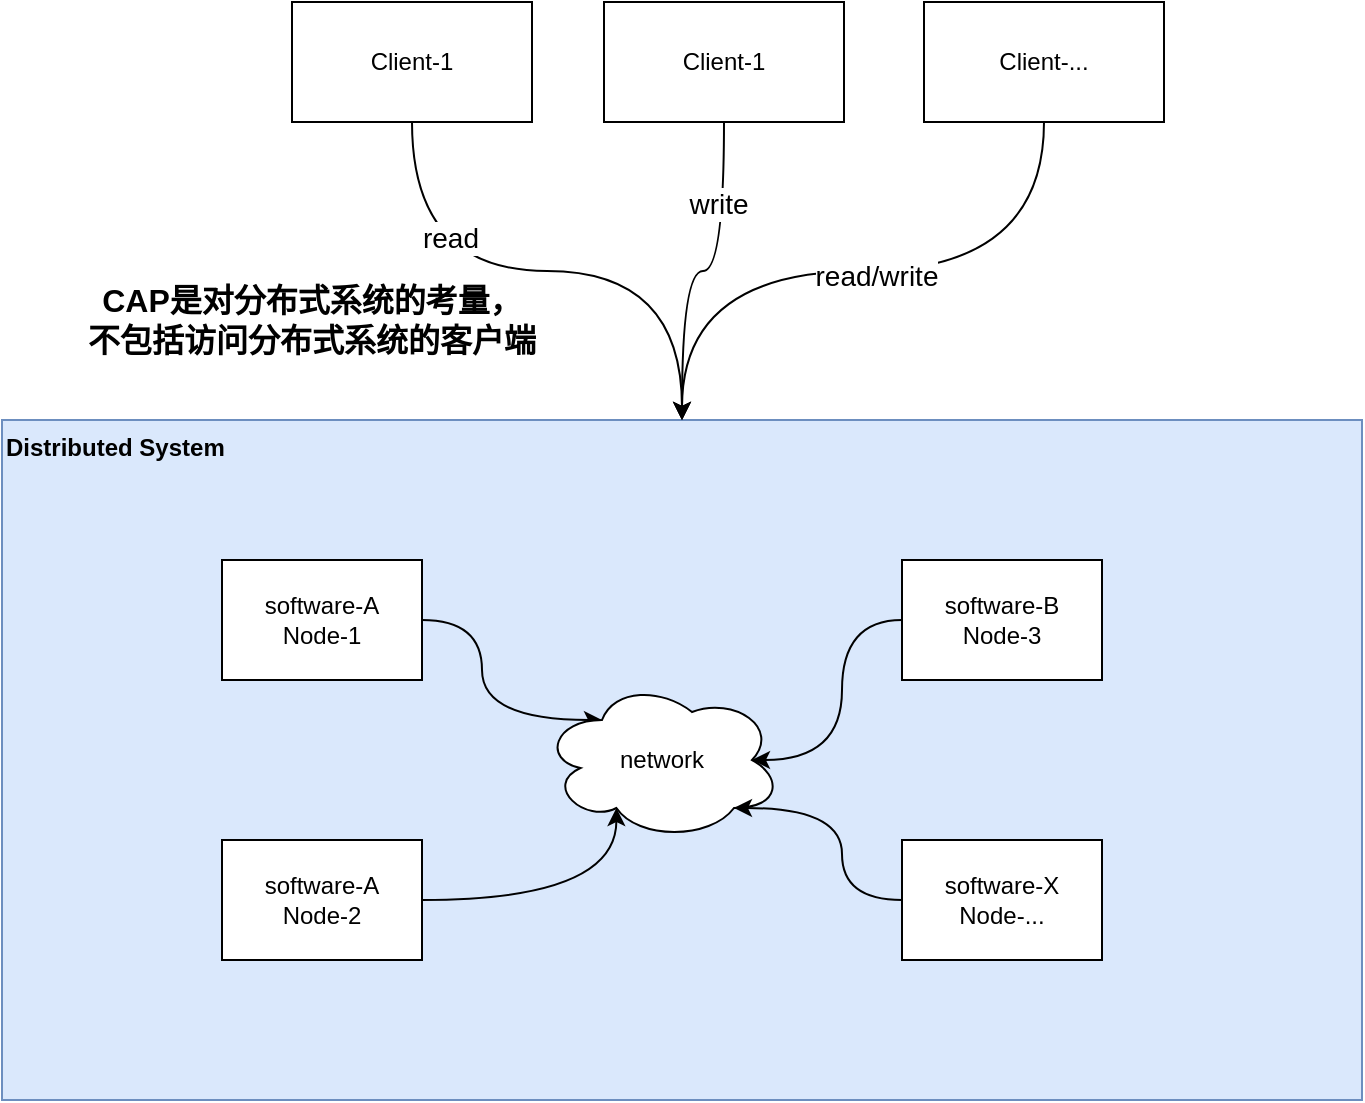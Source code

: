 <mxfile version="17.4.6" type="github">
  <diagram id="B915AKZCTPvj_rJrDx6c" name="第 1 页">
    <mxGraphModel dx="1426" dy="794" grid="0" gridSize="10" guides="1" tooltips="1" connect="1" arrows="1" fold="1" page="1" pageScale="1" pageWidth="827" pageHeight="1169" math="0" shadow="0">
      <root>
        <mxCell id="0" />
        <mxCell id="1" parent="0" />
        <mxCell id="5i2Ev3xUylhgh89HY7Po-1" value="Distributed System" style="rounded=0;whiteSpace=wrap;html=1;align=left;verticalAlign=top;fillColor=#dae8fc;strokeColor=#6c8ebf;fontStyle=1" vertex="1" parent="1">
          <mxGeometry x="80" y="280" width="680" height="340" as="geometry" />
        </mxCell>
        <mxCell id="5i2Ev3xUylhgh89HY7Po-12" style="edgeStyle=orthogonalEdgeStyle;curved=1;rounded=0;orthogonalLoop=1;jettySize=auto;html=1;entryX=0.5;entryY=0;entryDx=0;entryDy=0;startArrow=none;startFill=0;" edge="1" parent="1" source="5i2Ev3xUylhgh89HY7Po-2" target="5i2Ev3xUylhgh89HY7Po-1">
          <mxGeometry relative="1" as="geometry" />
        </mxCell>
        <mxCell id="5i2Ev3xUylhgh89HY7Po-18" value="read" style="edgeLabel;html=1;align=center;verticalAlign=middle;resizable=0;points=[];fontSize=14;" vertex="1" connectable="0" parent="5i2Ev3xUylhgh89HY7Po-12">
          <mxGeometry x="-0.342" y="17" relative="1" as="geometry">
            <mxPoint as="offset" />
          </mxGeometry>
        </mxCell>
        <mxCell id="5i2Ev3xUylhgh89HY7Po-2" value="Client-1" style="rounded=0;whiteSpace=wrap;html=1;" vertex="1" parent="1">
          <mxGeometry x="225" y="71" width="120" height="60" as="geometry" />
        </mxCell>
        <mxCell id="5i2Ev3xUylhgh89HY7Po-7" style="edgeStyle=orthogonalEdgeStyle;curved=1;rounded=0;orthogonalLoop=1;jettySize=auto;html=1;entryX=0.25;entryY=0.25;entryDx=0;entryDy=0;entryPerimeter=0;" edge="1" parent="1" source="5i2Ev3xUylhgh89HY7Po-3" target="5i2Ev3xUylhgh89HY7Po-5">
          <mxGeometry relative="1" as="geometry" />
        </mxCell>
        <mxCell id="5i2Ev3xUylhgh89HY7Po-3" value="software-A&lt;br&gt;Node-1" style="rounded=0;whiteSpace=wrap;html=1;" vertex="1" parent="1">
          <mxGeometry x="190" y="350" width="100" height="60" as="geometry" />
        </mxCell>
        <mxCell id="5i2Ev3xUylhgh89HY7Po-6" style="edgeStyle=orthogonalEdgeStyle;rounded=0;orthogonalLoop=1;jettySize=auto;html=1;entryX=0.31;entryY=0.8;entryDx=0;entryDy=0;entryPerimeter=0;curved=1;" edge="1" parent="1" source="5i2Ev3xUylhgh89HY7Po-4" target="5i2Ev3xUylhgh89HY7Po-5">
          <mxGeometry relative="1" as="geometry">
            <Array as="points">
              <mxPoint x="387" y="520" />
            </Array>
          </mxGeometry>
        </mxCell>
        <mxCell id="5i2Ev3xUylhgh89HY7Po-4" value="software-A&lt;br&gt;Node-2" style="rounded=0;whiteSpace=wrap;html=1;" vertex="1" parent="1">
          <mxGeometry x="190" y="490" width="100" height="60" as="geometry" />
        </mxCell>
        <mxCell id="5i2Ev3xUylhgh89HY7Po-5" value="network" style="ellipse;shape=cloud;whiteSpace=wrap;html=1;" vertex="1" parent="1">
          <mxGeometry x="350" y="410" width="120" height="80" as="geometry" />
        </mxCell>
        <mxCell id="5i2Ev3xUylhgh89HY7Po-11" style="edgeStyle=orthogonalEdgeStyle;curved=1;rounded=0;orthogonalLoop=1;jettySize=auto;html=1;entryX=0.875;entryY=0.5;entryDx=0;entryDy=0;entryPerimeter=0;" edge="1" parent="1" source="5i2Ev3xUylhgh89HY7Po-8" target="5i2Ev3xUylhgh89HY7Po-5">
          <mxGeometry relative="1" as="geometry" />
        </mxCell>
        <mxCell id="5i2Ev3xUylhgh89HY7Po-8" value="software-B&lt;br&gt;Node-3" style="rounded=0;whiteSpace=wrap;html=1;" vertex="1" parent="1">
          <mxGeometry x="530" y="350" width="100" height="60" as="geometry" />
        </mxCell>
        <mxCell id="5i2Ev3xUylhgh89HY7Po-10" style="edgeStyle=orthogonalEdgeStyle;curved=1;rounded=0;orthogonalLoop=1;jettySize=auto;html=1;entryX=0.8;entryY=0.8;entryDx=0;entryDy=0;entryPerimeter=0;" edge="1" parent="1" source="5i2Ev3xUylhgh89HY7Po-9" target="5i2Ev3xUylhgh89HY7Po-5">
          <mxGeometry relative="1" as="geometry" />
        </mxCell>
        <mxCell id="5i2Ev3xUylhgh89HY7Po-9" value="software-X&lt;br&gt;Node-..." style="rounded=0;whiteSpace=wrap;html=1;" vertex="1" parent="1">
          <mxGeometry x="530" y="490" width="100" height="60" as="geometry" />
        </mxCell>
        <mxCell id="5i2Ev3xUylhgh89HY7Po-13" value="CAP是对分布式系统的考量，&lt;br style=&quot;font-size: 16px;&quot;&gt;不包括访问分布式系统的客户端" style="text;html=1;strokeColor=none;fillColor=none;align=center;verticalAlign=middle;whiteSpace=wrap;rounded=0;fontStyle=1;fontSize=16;" vertex="1" parent="1">
          <mxGeometry x="110" y="210" width="250" height="40" as="geometry" />
        </mxCell>
        <mxCell id="5i2Ev3xUylhgh89HY7Po-16" style="edgeStyle=orthogonalEdgeStyle;curved=1;rounded=0;orthogonalLoop=1;jettySize=auto;html=1;entryX=0.5;entryY=0;entryDx=0;entryDy=0;fontSize=16;startArrow=none;startFill=0;" edge="1" parent="1" source="5i2Ev3xUylhgh89HY7Po-14" target="5i2Ev3xUylhgh89HY7Po-1">
          <mxGeometry relative="1" as="geometry" />
        </mxCell>
        <mxCell id="5i2Ev3xUylhgh89HY7Po-19" value="write" style="edgeLabel;html=1;align=center;verticalAlign=middle;resizable=0;points=[];fontSize=14;" vertex="1" connectable="0" parent="5i2Ev3xUylhgh89HY7Po-16">
          <mxGeometry x="-0.535" y="-3" relative="1" as="geometry">
            <mxPoint y="1" as="offset" />
          </mxGeometry>
        </mxCell>
        <mxCell id="5i2Ev3xUylhgh89HY7Po-14" value="Client-1" style="rounded=0;whiteSpace=wrap;html=1;" vertex="1" parent="1">
          <mxGeometry x="381" y="71" width="120" height="60" as="geometry" />
        </mxCell>
        <mxCell id="5i2Ev3xUylhgh89HY7Po-17" style="edgeStyle=orthogonalEdgeStyle;curved=1;rounded=0;orthogonalLoop=1;jettySize=auto;html=1;entryX=0.5;entryY=0;entryDx=0;entryDy=0;fontSize=16;startArrow=none;startFill=0;" edge="1" parent="1" source="5i2Ev3xUylhgh89HY7Po-15" target="5i2Ev3xUylhgh89HY7Po-1">
          <mxGeometry relative="1" as="geometry" />
        </mxCell>
        <mxCell id="5i2Ev3xUylhgh89HY7Po-20" value="read/write" style="edgeLabel;html=1;align=center;verticalAlign=middle;resizable=0;points=[];fontSize=14;" vertex="1" connectable="0" parent="5i2Ev3xUylhgh89HY7Po-17">
          <mxGeometry x="-0.039" y="2" relative="1" as="geometry">
            <mxPoint as="offset" />
          </mxGeometry>
        </mxCell>
        <mxCell id="5i2Ev3xUylhgh89HY7Po-15" value="Client-..." style="rounded=0;whiteSpace=wrap;html=1;" vertex="1" parent="1">
          <mxGeometry x="541" y="71" width="120" height="60" as="geometry" />
        </mxCell>
      </root>
    </mxGraphModel>
  </diagram>
</mxfile>
